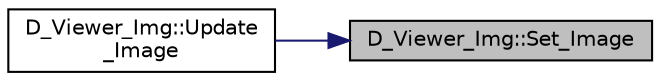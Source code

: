 digraph "D_Viewer_Img::Set_Image"
{
 // LATEX_PDF_SIZE
  edge [fontname="Helvetica",fontsize="10",labelfontname="Helvetica",labelfontsize="10"];
  node [fontname="Helvetica",fontsize="10",shape=record];
  rankdir="RL";
  Node1 [label="D_Viewer_Img::Set_Image",height=0.2,width=0.4,color="black", fillcolor="grey75", style="filled", fontcolor="black",tooltip=" "];
  Node1 -> Node2 [dir="back",color="midnightblue",fontsize="10",style="solid",fontname="Helvetica"];
  Node2 [label="D_Viewer_Img::Update\l_Image",height=0.2,width=0.4,color="black", fillcolor="white", style="filled",URL="$class_d___viewer___img.html#a3f736582b45e620e2e1362b4f9bfa277",tooltip=" "];
}
